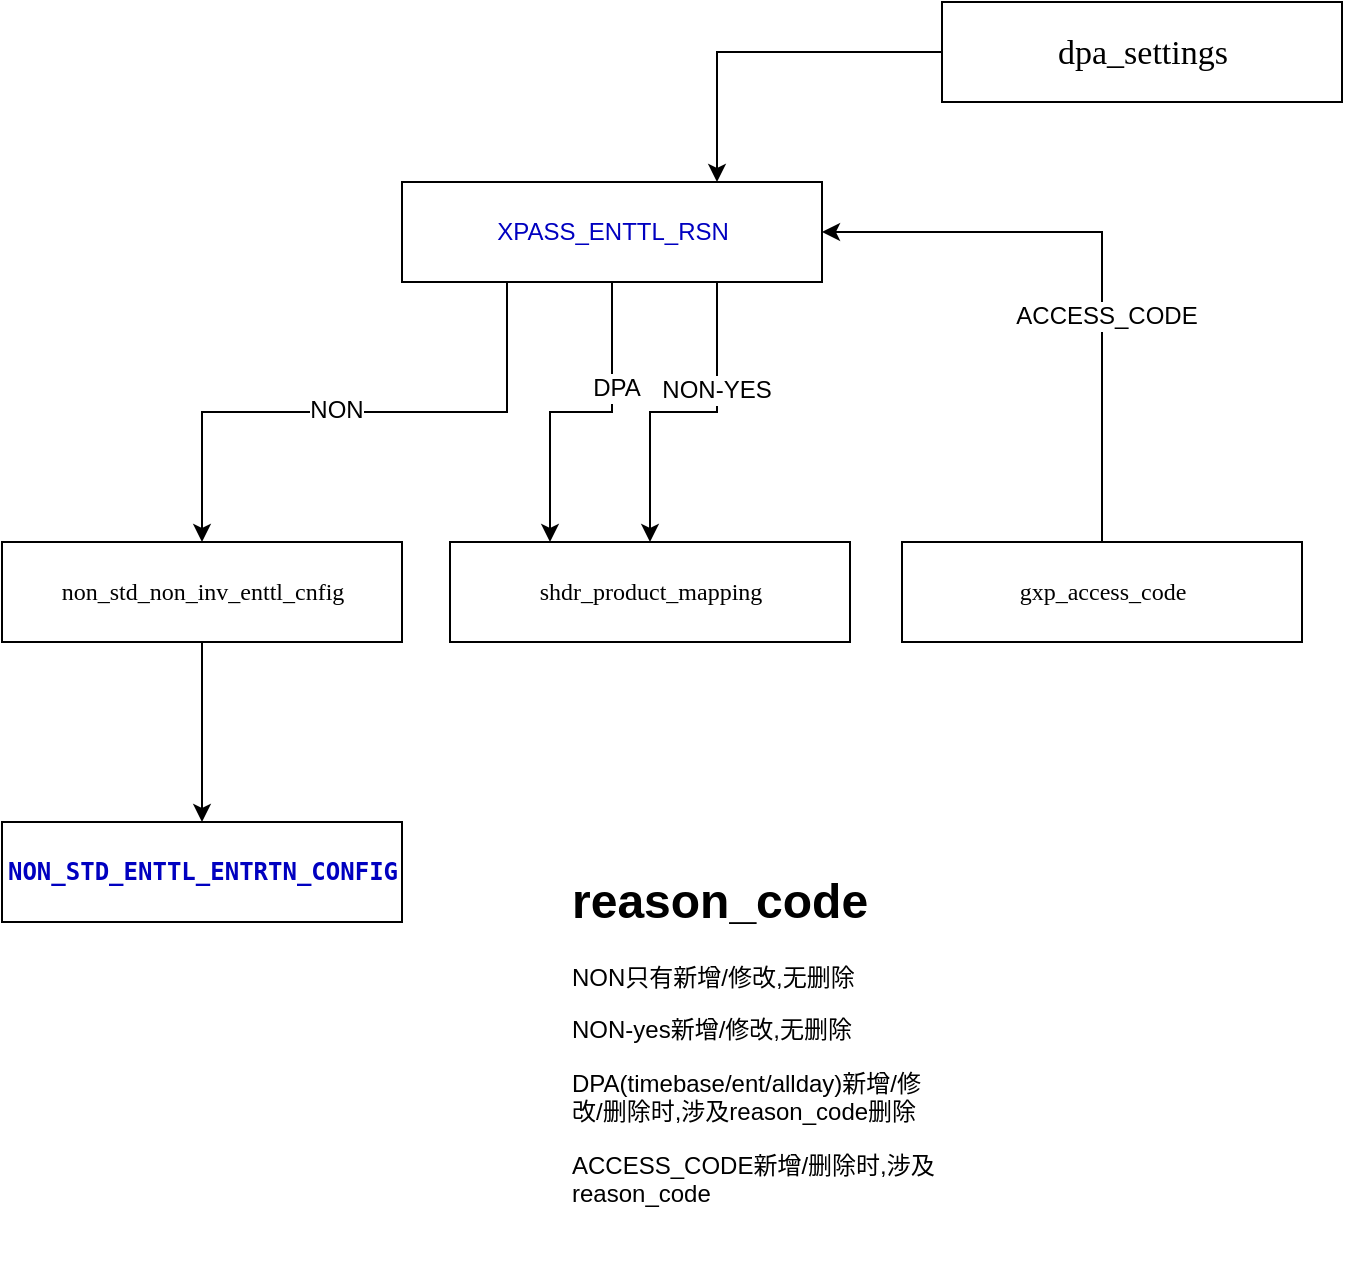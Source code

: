 <mxfile version="16.6.5" type="github">
  <diagram id="zZ_TgJNbVvpxCx87fyp5" name="Page-1">
    <mxGraphModel dx="1230" dy="809" grid="1" gridSize="10" guides="1" tooltips="1" connect="1" arrows="1" fold="1" page="1" pageScale="1" pageWidth="827" pageHeight="1169" math="0" shadow="0">
      <root>
        <mxCell id="0" />
        <mxCell id="1" parent="0" />
        <mxCell id="84mTH-gXEzK-3RzK_8ae-25" style="edgeStyle=orthogonalEdgeStyle;rounded=0;orthogonalLoop=1;jettySize=auto;html=1;exitX=0.25;exitY=1;exitDx=0;exitDy=0;fontSize=12;" edge="1" parent="1" source="84mTH-gXEzK-3RzK_8ae-14" target="84mTH-gXEzK-3RzK_8ae-21">
          <mxGeometry relative="1" as="geometry" />
        </mxCell>
        <mxCell id="84mTH-gXEzK-3RzK_8ae-27" value="NON" style="edgeLabel;html=1;align=center;verticalAlign=middle;resizable=0;points=[];fontSize=12;" vertex="1" connectable="0" parent="84mTH-gXEzK-3RzK_8ae-25">
          <mxGeometry x="0.064" y="-1" relative="1" as="geometry">
            <mxPoint as="offset" />
          </mxGeometry>
        </mxCell>
        <mxCell id="84mTH-gXEzK-3RzK_8ae-29" style="edgeStyle=orthogonalEdgeStyle;rounded=0;orthogonalLoop=1;jettySize=auto;html=1;exitX=0.5;exitY=1;exitDx=0;exitDy=0;entryX=0.25;entryY=0;entryDx=0;entryDy=0;fontSize=12;" edge="1" parent="1" source="84mTH-gXEzK-3RzK_8ae-14" target="84mTH-gXEzK-3RzK_8ae-28">
          <mxGeometry relative="1" as="geometry" />
        </mxCell>
        <mxCell id="84mTH-gXEzK-3RzK_8ae-30" value="DPA" style="edgeLabel;html=1;align=center;verticalAlign=middle;resizable=0;points=[];fontSize=12;" vertex="1" connectable="0" parent="84mTH-gXEzK-3RzK_8ae-29">
          <mxGeometry x="-0.346" y="2" relative="1" as="geometry">
            <mxPoint as="offset" />
          </mxGeometry>
        </mxCell>
        <mxCell id="84mTH-gXEzK-3RzK_8ae-31" style="edgeStyle=orthogonalEdgeStyle;rounded=0;orthogonalLoop=1;jettySize=auto;html=1;exitX=0.75;exitY=1;exitDx=0;exitDy=0;entryX=0.5;entryY=0;entryDx=0;entryDy=0;fontSize=12;" edge="1" parent="1" source="84mTH-gXEzK-3RzK_8ae-14" target="84mTH-gXEzK-3RzK_8ae-28">
          <mxGeometry relative="1" as="geometry" />
        </mxCell>
        <mxCell id="84mTH-gXEzK-3RzK_8ae-32" value="NON-YES" style="edgeLabel;html=1;align=center;verticalAlign=middle;resizable=0;points=[];fontSize=12;" vertex="1" connectable="0" parent="84mTH-gXEzK-3RzK_8ae-31">
          <mxGeometry x="-0.346" y="-1" relative="1" as="geometry">
            <mxPoint as="offset" />
          </mxGeometry>
        </mxCell>
        <mxCell id="84mTH-gXEzK-3RzK_8ae-14" value="&lt;p style=&quot;background-color: rgb(255 , 255 , 255) ; color: rgb(51 , 51 , 51)&quot;&gt;&lt;span style=&quot;color: rgb(0 , 0 , 192)&quot;&gt;&lt;font style=&quot;font-size: 12px&quot;&gt;XPASS_ENTTL_RSN&lt;/font&gt;&lt;/span&gt;&lt;/p&gt;" style="html=1;" vertex="1" parent="1">
          <mxGeometry x="290" y="120" width="210" height="50" as="geometry" />
        </mxCell>
        <mxCell id="84mTH-gXEzK-3RzK_8ae-17" value="&lt;pre style=&quot;background-color: rgb(255 , 255 , 255) ; color: rgb(51 , 51 , 51)&quot;&gt;&lt;span style=&quot;color: rgb(0 , 0 , 192) ; font-weight: bold&quot;&gt;&lt;font style=&quot;font-size: 12px&quot;&gt;NON_STD_ENTTL_ENTRTN_CONFIG&lt;/font&gt;&lt;/span&gt;&lt;/pre&gt;" style="html=1;" vertex="1" parent="1">
          <mxGeometry x="90" y="440" width="200" height="50" as="geometry" />
        </mxCell>
        <mxCell id="84mTH-gXEzK-3RzK_8ae-26" style="edgeStyle=orthogonalEdgeStyle;rounded=0;orthogonalLoop=1;jettySize=auto;html=1;exitX=0.5;exitY=1;exitDx=0;exitDy=0;fontSize=12;" edge="1" parent="1" source="84mTH-gXEzK-3RzK_8ae-21" target="84mTH-gXEzK-3RzK_8ae-17">
          <mxGeometry relative="1" as="geometry" />
        </mxCell>
        <mxCell id="84mTH-gXEzK-3RzK_8ae-21" value="&lt;pre style=&quot;background-color: rgb(255 , 255 , 255) ; color: rgb(51 , 51 , 51)&quot;&gt;&lt;p class=&quot;p1&quot; style=&quot;margin: 0px ; font-stretch: normal ; line-height: normal ; font-family: &amp;#34;menlo&amp;#34; ; color: rgb(0 , 0 , 0)&quot;&gt;non_std_non_inv_enttl_cnfig&lt;/p&gt;&lt;/pre&gt;" style="html=1;" vertex="1" parent="1">
          <mxGeometry x="90" y="300" width="200" height="50" as="geometry" />
        </mxCell>
        <mxCell id="84mTH-gXEzK-3RzK_8ae-28" value="&lt;pre style=&quot;background-color: rgb(255 , 255 , 255) ; color: rgb(51 , 51 , 51)&quot;&gt;&lt;p class=&quot;p1&quot; style=&quot;margin: 0px ; font-stretch: normal ; line-height: normal ; font-family: &amp;#34;menlo&amp;#34; ; color: rgb(0 , 0 , 0)&quot;&gt;shdr_product_mapping&lt;/p&gt;&lt;/pre&gt;" style="html=1;" vertex="1" parent="1">
          <mxGeometry x="314" y="300" width="200" height="50" as="geometry" />
        </mxCell>
        <mxCell id="84mTH-gXEzK-3RzK_8ae-37" style="edgeStyle=orthogonalEdgeStyle;rounded=0;orthogonalLoop=1;jettySize=auto;html=1;exitX=0.5;exitY=0;exitDx=0;exitDy=0;entryX=1;entryY=0.5;entryDx=0;entryDy=0;fontSize=12;" edge="1" parent="1" source="84mTH-gXEzK-3RzK_8ae-33" target="84mTH-gXEzK-3RzK_8ae-14">
          <mxGeometry relative="1" as="geometry" />
        </mxCell>
        <mxCell id="84mTH-gXEzK-3RzK_8ae-38" value="ACCESS_CODE" style="edgeLabel;html=1;align=center;verticalAlign=middle;resizable=0;points=[];fontSize=12;" vertex="1" connectable="0" parent="84mTH-gXEzK-3RzK_8ae-37">
          <mxGeometry x="-0.234" y="-2" relative="1" as="geometry">
            <mxPoint as="offset" />
          </mxGeometry>
        </mxCell>
        <mxCell id="84mTH-gXEzK-3RzK_8ae-33" value="&lt;pre style=&quot;background-color: rgb(255 , 255 , 255) ; color: rgb(51 , 51 , 51)&quot;&gt;&lt;p class=&quot;p1&quot; style=&quot;margin: 0px ; font-stretch: normal ; line-height: normal ; font-family: &amp;#34;menlo&amp;#34; ; color: rgb(0 , 0 , 0)&quot;&gt;gxp_access_code&lt;/p&gt;&lt;/pre&gt;" style="html=1;" vertex="1" parent="1">
          <mxGeometry x="540" y="300" width="200" height="50" as="geometry" />
        </mxCell>
        <mxCell id="84mTH-gXEzK-3RzK_8ae-36" value="&lt;h1&gt;reason_code&lt;/h1&gt;&lt;p&gt;NON只有新增/修改,无删除&lt;/p&gt;&lt;p&gt;NON-yes新增/修改,无删除&lt;br&gt;&lt;/p&gt;&lt;p&gt;DPA(timebase/ent/allday)新增/修改/删除时,涉及reason_code删除&lt;/p&gt;&lt;p&gt;ACCESS_CODE新增/删除时,涉及reason_code&lt;/p&gt;&lt;p&gt;&lt;br&gt;&lt;/p&gt;" style="text;html=1;strokeColor=none;fillColor=none;spacing=5;spacingTop=-20;whiteSpace=wrap;overflow=hidden;rounded=0;fontSize=12;" vertex="1" parent="1">
          <mxGeometry x="370" y="460" width="190" height="210" as="geometry" />
        </mxCell>
        <mxCell id="84mTH-gXEzK-3RzK_8ae-40" style="edgeStyle=orthogonalEdgeStyle;rounded=0;orthogonalLoop=1;jettySize=auto;html=1;exitX=0;exitY=0.5;exitDx=0;exitDy=0;entryX=0.75;entryY=0;entryDx=0;entryDy=0;fontSize=12;" edge="1" parent="1" source="84mTH-gXEzK-3RzK_8ae-39" target="84mTH-gXEzK-3RzK_8ae-14">
          <mxGeometry relative="1" as="geometry" />
        </mxCell>
        <mxCell id="84mTH-gXEzK-3RzK_8ae-39" value="&lt;pre style=&quot;background-color: rgb(255 , 255 , 255) ; color: rgb(51 , 51 , 51)&quot;&gt;&lt;p class=&quot;p1&quot; style=&quot;margin: 0px ; font-stretch: normal ; font-size: 17px ; line-height: normal ; font-family: &amp;#34;menlo&amp;#34; ; color: rgb(0 , 0 , 0)&quot;&gt;dpa_settings&lt;/p&gt;&lt;/pre&gt;" style="html=1;" vertex="1" parent="1">
          <mxGeometry x="560" y="30" width="200" height="50" as="geometry" />
        </mxCell>
      </root>
    </mxGraphModel>
  </diagram>
</mxfile>
